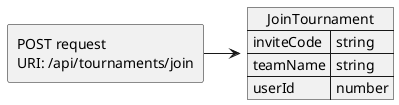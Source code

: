 @startuml Join tournament request
allowmixing

agent "POST request \nURI: /api/tournaments/join"
  json "JoinTournament" as J {
    "inviteCode": "string",
    "teamName": "string",
    "userId": "number"
  }

"POST request \nURI: /api/tournaments/join" -> J 
@enduml